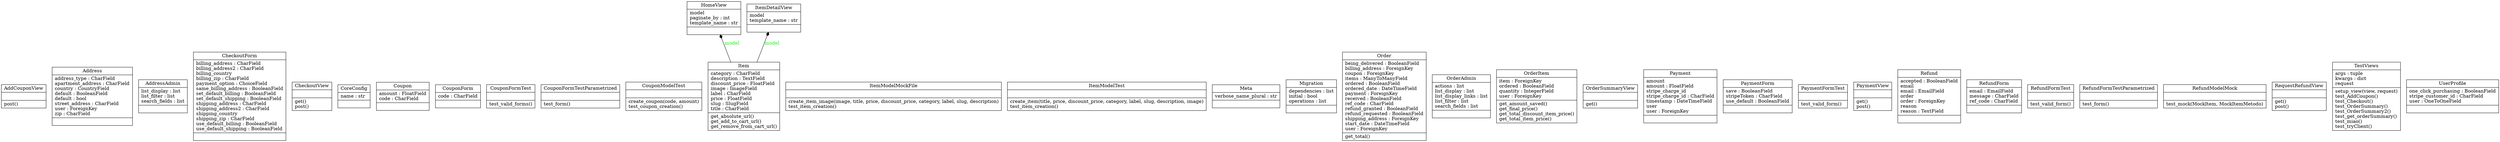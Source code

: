 digraph "classes" {
charset="utf-8"
rankdir=BT
"0" [label="{AddCouponView|\l|post()\l}", shape="record"];
"1" [label="{Address|address_type : CharField\lapartment_address : CharField\lcountry : CountryField\ldefault : BooleanField\ldefault : bool\lstreet_address : CharField\luser : ForeignKey\lzip : CharField\l|}", shape="record"];
"2" [label="{AddressAdmin|list_display : list\llist_filter : list\lsearch_fields : list\l|}", shape="record"];
"3" [label="{CheckoutForm|billing_address : CharField\lbilling_address2 : CharField\lbilling_country\lbilling_zip : CharField\lpayment_option : ChoiceField\lsame_billing_address : BooleanField\lset_default_billing : BooleanField\lset_default_shipping : BooleanField\lshipping_address : CharField\lshipping_address2 : CharField\lshipping_country\lshipping_zip : CharField\luse_default_billing : BooleanField\luse_default_shipping : BooleanField\l|}", shape="record"];
"4" [label="{CheckoutView|\l|get()\lpost()\l}", shape="record"];
"5" [label="{CoreConfig|name : str\l|}", shape="record"];
"6" [label="{Coupon|amount : FloatField\lcode : CharField\l|}", shape="record"];
"7" [label="{CouponForm|code : CharField\l|}", shape="record"];
"8" [label="{CouponFormTest|\l|test_valid_forms()\l}", shape="record"];
"9" [label="{CouponFormTestParametrized|\l|test_form()\l}", shape="record"];
"10" [label="{CouponModelTest|\l|create_coupon(code, amount)\ltest_coupon_creation()\l}", shape="record"];
"11" [label="{HomeView|model\lpaginate_by : int\ltemplate_name : str\l|}", shape="record"];
"12" [label="{Item|category : CharField\ldescription : TextField\ldiscount_price : FloatField\limage : ImageField\llabel : CharField\lprice : FloatField\lslug : SlugField\ltitle : CharField\l|get_absolute_url()\lget_add_to_cart_url()\lget_remove_from_cart_url()\l}", shape="record"];
"13" [label="{ItemDetailView|model\ltemplate_name : str\l|}", shape="record"];
"14" [label="{ItemModelMockFile|\l|create_item_image(image, title, price, discount_price, category, label, slug, description)\ltest_item_creation()\l}", shape="record"];
"15" [label="{ItemModelTest|\l|create_item(title, price, discount_price, category, label, slug, description, image)\ltest_item_creation()\l}", shape="record"];
"16" [label="{Meta|verbose_name_plural : str\l|}", shape="record"];
"17" [label="{Migration|dependencies : list\linitial : bool\loperations : list\l|}", shape="record"];
"18" [label="{Order|being_delivered : BooleanField\lbilling_address : ForeignKey\lcoupon : ForeignKey\litems : ManyToManyField\lordered : BooleanField\lordered_date : DateTimeField\lpayment : ForeignKey\lreceived : BooleanField\lref_code : CharField\lrefund_granted : BooleanField\lrefund_requested : BooleanField\lshipping_address : ForeignKey\lstart_date : DateTimeField\luser : ForeignKey\l|get_total()\l}", shape="record"];
"19" [label="{OrderAdmin|actions : list\llist_display : list\llist_display_links : list\llist_filter : list\lsearch_fields : list\l|}", shape="record"];
"20" [label="{OrderItem|item : ForeignKey\lordered : BooleanField\lquantity : IntegerField\luser : ForeignKey\l|get_amount_saved()\lget_final_price()\lget_total_discount_item_price()\lget_total_item_price()\l}", shape="record"];
"21" [label="{OrderSummaryView|\l|get()\l}", shape="record"];
"22" [label="{Payment|amount\lamount : FloatField\lstripe_charge_id\lstripe_charge_id : CharField\ltimestamp : DateTimeField\luser\luser : ForeignKey\l|}", shape="record"];
"23" [label="{PaymentForm|save : BooleanField\lstripeToken : CharField\luse_default : BooleanField\l|}", shape="record"];
"24" [label="{PaymentFormTest|\l|test_valid_form()\l}", shape="record"];
"25" [label="{PaymentView|\l|get()\lpost()\l}", shape="record"];
"26" [label="{Refund|accepted : BooleanField\lemail\lemail : EmailField\lorder\lorder : ForeignKey\lreason\lreason : TextField\l|}", shape="record"];
"27" [label="{RefundForm|email : EmailField\lmessage : CharField\lref_code : CharField\l|}", shape="record"];
"28" [label="{RefundFormTest|\l|test_valid_form()\l}", shape="record"];
"29" [label="{RefundFormTestParametrized|\l|test_form()\l}", shape="record"];
"30" [label="{RefundModelMock|\l|test_mock(MockItem, MockItemMetodo)\l}", shape="record"];
"31" [label="{RequestRefundView|\l|get()\lpost()\l}", shape="record"];
"32" [label="{TestViews|args : tuple\lkwargs : dict\lrequest\l|setup_view(view, request)\ltest_AddCoupon()\ltest_Checkout()\ltest_OrderSummary()\ltest_OrderSummary2()\ltest_get_orderSummary()\ltest_miao()\ltest_tryClient()\l}", shape="record"];
"33" [label="{UserProfile|one_click_purchasing : BooleanField\lstripe_customer_id : CharField\luser : OneToOneField\l|}", shape="record"];
"12" -> "11" [arrowhead="diamond", arrowtail="none", fontcolor="green", label="model", style="solid"];
"12" -> "13" [arrowhead="diamond", arrowtail="none", fontcolor="green", label="model", style="solid"];
}
